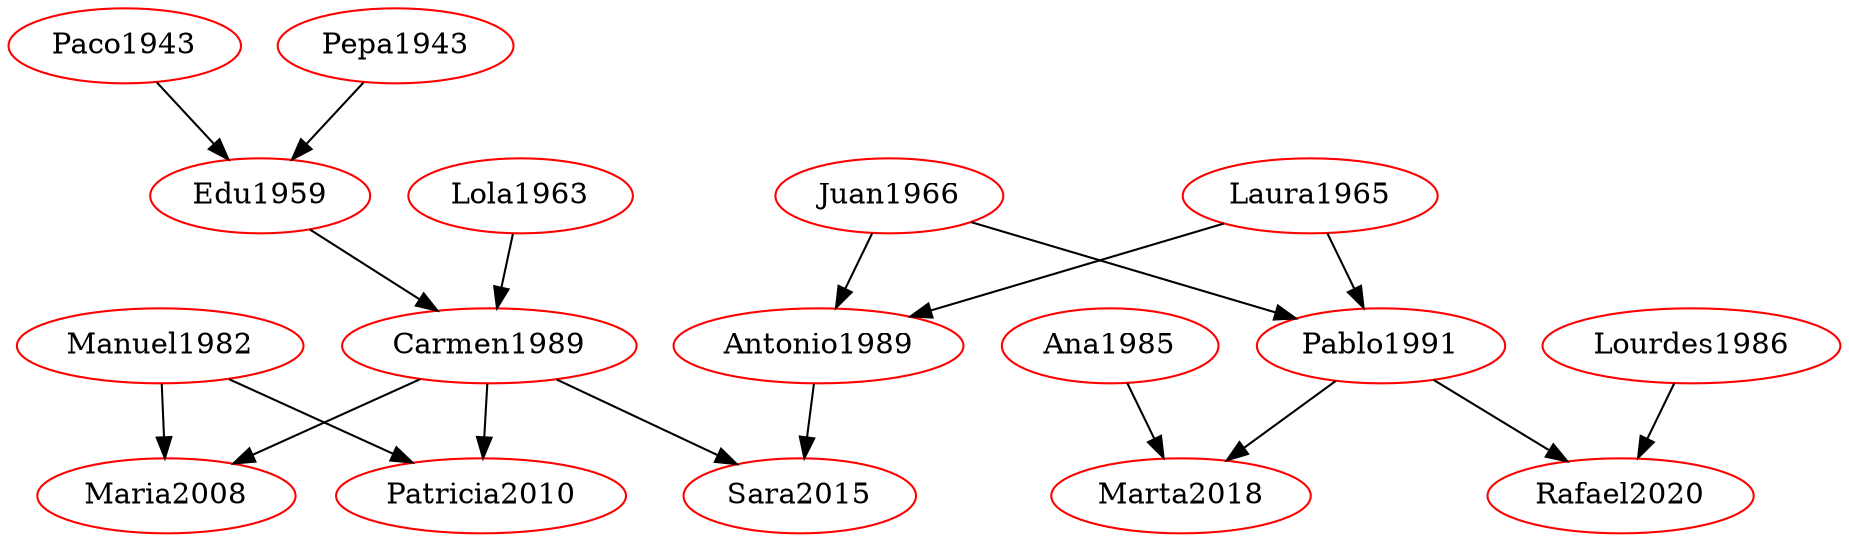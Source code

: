 strict digraph G {
  1 [ color="red" label="Paco1943" ];
  2 [ color="red" label="Pepa1943" ];
  3 [ color="red" label="Edu1959" ];
  4 [ color="red" label="Lola1963" ];
  5 [ color="red" label="Juan1966" ];
  6 [ color="red" label="Laura1965" ];
  7 [ color="red" label="Manuel1982" ];
  8 [ color="red" label="Carmen1989" ];
  9 [ color="red" label="Antonio1989" ];
  10 [ color="red" label="Pablo1991" ];
  11 [ color="red" label="Ana1985" ];
  12 [ color="red" label="Patricia2010" ];
  13 [ color="red" label="Maria2008" ];
  14 [ color="red" label="Sara2015" ];
  15 [ color="red" label="Marta2018" ];
  16 [ color="red" label="Rafael2020" ];
  17 [ color="red" label="Lourdes1986" ];
  1 -> 3 [ color="black" ];
  2 -> 3 [ color="black" ];
  3 -> 8 [ color="black" ];
  4 -> 8 [ color="black" ];
  5 -> 9 [ color="black" ];
  5 -> 10 [ color="black" ];
  6 -> 9 [ color="black" ];
  6 -> 10 [ color="black" ];
  7 -> 13 [ color="black" ];
  8 -> 13 [ color="black" ];
  7 -> 12 [ color="black" ];
  8 -> 12 [ color="black" ];
  8 -> 14 [ color="black" ];
  9 -> 14 [ color="black" ];
  10 -> 15 [ color="black" ];
  11 -> 15 [ color="black" ];
  10 -> 16 [ color="black" ];
  17 -> 16 [ color="black" ];
}
